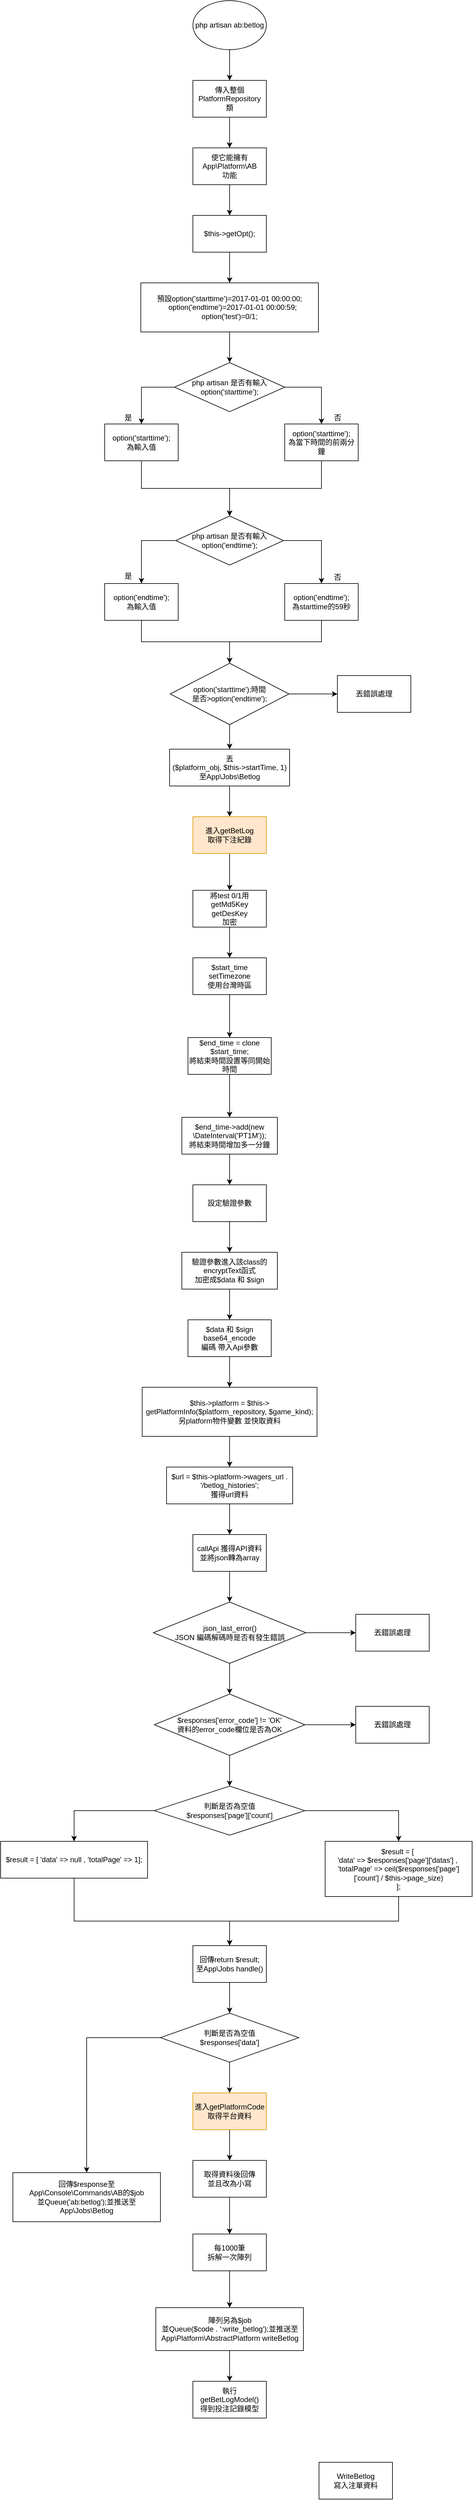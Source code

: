 <mxfile version="13.0.2" type="github" pages="2">
  <diagram id="6d37e-LvLqj5YfDr0Tey" name="第1頁">
    <mxGraphModel dx="1426" dy="777" grid="1" gridSize="10" guides="1" tooltips="1" connect="1" arrows="1" fold="1" page="1" pageScale="1" pageWidth="827" pageHeight="1169" math="0" shadow="0">
      <root>
        <mxCell id="0" />
        <mxCell id="1" parent="0" />
        <mxCell id="e0qCqslfjd4uPNf4J3jc-40" style="edgeStyle=orthogonalEdgeStyle;rounded=0;orthogonalLoop=1;jettySize=auto;html=1;exitX=0.5;exitY=1;exitDx=0;exitDy=0;entryX=0.5;entryY=0;entryDx=0;entryDy=0;" parent="1" source="e0qCqslfjd4uPNf4J3jc-2" target="e0qCqslfjd4uPNf4J3jc-39" edge="1">
          <mxGeometry relative="1" as="geometry" />
        </mxCell>
        <mxCell id="e0qCqslfjd4uPNf4J3jc-2" value="&lt;span&gt;php artisan ab:betlog&lt;/span&gt;" style="ellipse;whiteSpace=wrap;html=1;" parent="1" vertex="1">
          <mxGeometry x="354" y="50" width="120" height="80" as="geometry" />
        </mxCell>
        <mxCell id="e0qCqslfjd4uPNf4J3jc-10" style="edgeStyle=orthogonalEdgeStyle;rounded=0;orthogonalLoop=1;jettySize=auto;html=1;exitX=0.5;exitY=1;exitDx=0;exitDy=0;entryX=0.5;entryY=0;entryDx=0;entryDy=0;" parent="1" source="e0qCqslfjd4uPNf4J3jc-4" target="e0qCqslfjd4uPNf4J3jc-6" edge="1">
          <mxGeometry relative="1" as="geometry" />
        </mxCell>
        <mxCell id="e0qCqslfjd4uPNf4J3jc-4" value="$this-&amp;gt;getOpt();" style="rounded=0;whiteSpace=wrap;html=1;" parent="1" vertex="1">
          <mxGeometry x="354" y="400" width="120" height="60" as="geometry" />
        </mxCell>
        <mxCell id="e0qCqslfjd4uPNf4J3jc-9" style="edgeStyle=orthogonalEdgeStyle;rounded=0;orthogonalLoop=1;jettySize=auto;html=1;exitX=0.5;exitY=1;exitDx=0;exitDy=0;entryX=0.5;entryY=0;entryDx=0;entryDy=0;" parent="1" source="e0qCqslfjd4uPNf4J3jc-6" target="e0qCqslfjd4uPNf4J3jc-8" edge="1">
          <mxGeometry relative="1" as="geometry" />
        </mxCell>
        <mxCell id="e0qCqslfjd4uPNf4J3jc-6" value="&lt;span&gt;預設option(&#39;starttime&#39;)=2017-01-01 00:00:00;&lt;br&gt;&lt;/span&gt;&lt;div&gt;&amp;nbsp; &amp;nbsp;option(&#39;endtime&#39;)=2017-01-01 00:00:59;&lt;/div&gt;&lt;div&gt;&lt;span&gt;option(&#39;test&#39;)=0/1;&lt;/span&gt;&lt;/div&gt;" style="rounded=0;whiteSpace=wrap;html=1;" parent="1" vertex="1">
          <mxGeometry x="269" y="510" width="290" height="80" as="geometry" />
        </mxCell>
        <mxCell id="e0qCqslfjd4uPNf4J3jc-12" style="edgeStyle=orthogonalEdgeStyle;rounded=0;orthogonalLoop=1;jettySize=auto;html=1;exitX=0;exitY=0.5;exitDx=0;exitDy=0;entryX=0.5;entryY=0;entryDx=0;entryDy=0;" parent="1" source="e0qCqslfjd4uPNf4J3jc-8" target="e0qCqslfjd4uPNf4J3jc-11" edge="1">
          <mxGeometry relative="1" as="geometry" />
        </mxCell>
        <mxCell id="e0qCqslfjd4uPNf4J3jc-14" style="edgeStyle=orthogonalEdgeStyle;rounded=0;orthogonalLoop=1;jettySize=auto;html=1;exitX=1;exitY=0.5;exitDx=0;exitDy=0;entryX=0.5;entryY=0;entryDx=0;entryDy=0;" parent="1" source="e0qCqslfjd4uPNf4J3jc-8" target="e0qCqslfjd4uPNf4J3jc-13" edge="1">
          <mxGeometry relative="1" as="geometry" />
        </mxCell>
        <mxCell id="e0qCqslfjd4uPNf4J3jc-8" value="php artisan 是否有輸入&lt;br&gt;option(&#39;starttime&#39;);" style="rhombus;whiteSpace=wrap;html=1;" parent="1" vertex="1">
          <mxGeometry x="324" y="640" width="180" height="80" as="geometry" />
        </mxCell>
        <mxCell id="e0qCqslfjd4uPNf4J3jc-18" style="edgeStyle=orthogonalEdgeStyle;rounded=0;orthogonalLoop=1;jettySize=auto;html=1;exitX=0.5;exitY=1;exitDx=0;exitDy=0;" parent="1" source="e0qCqslfjd4uPNf4J3jc-11" target="e0qCqslfjd4uPNf4J3jc-17" edge="1">
          <mxGeometry relative="1" as="geometry" />
        </mxCell>
        <mxCell id="e0qCqslfjd4uPNf4J3jc-11" value="&lt;span&gt;option(&#39;starttime&#39;);&lt;br&gt;為輸入值&lt;br&gt;&lt;/span&gt;" style="rounded=0;whiteSpace=wrap;html=1;" parent="1" vertex="1">
          <mxGeometry x="210" y="740" width="120" height="60" as="geometry" />
        </mxCell>
        <mxCell id="e0qCqslfjd4uPNf4J3jc-19" style="edgeStyle=orthogonalEdgeStyle;rounded=0;orthogonalLoop=1;jettySize=auto;html=1;exitX=0.5;exitY=1;exitDx=0;exitDy=0;entryX=0.5;entryY=0;entryDx=0;entryDy=0;" parent="1" source="e0qCqslfjd4uPNf4J3jc-13" target="e0qCqslfjd4uPNf4J3jc-17" edge="1">
          <mxGeometry relative="1" as="geometry" />
        </mxCell>
        <mxCell id="e0qCqslfjd4uPNf4J3jc-13" value="&lt;span&gt;option(&#39;starttime&#39;);&lt;/span&gt;&lt;br&gt;&lt;span&gt;為當下時間的前兩分鐘&lt;/span&gt;" style="rounded=0;whiteSpace=wrap;html=1;" parent="1" vertex="1">
          <mxGeometry x="504" y="740" width="120" height="60" as="geometry" />
        </mxCell>
        <mxCell id="e0qCqslfjd4uPNf4J3jc-21" style="edgeStyle=orthogonalEdgeStyle;rounded=0;orthogonalLoop=1;jettySize=auto;html=1;exitX=0;exitY=0.5;exitDx=0;exitDy=0;entryX=0.5;entryY=0;entryDx=0;entryDy=0;" parent="1" source="e0qCqslfjd4uPNf4J3jc-17" target="e0qCqslfjd4uPNf4J3jc-20" edge="1">
          <mxGeometry relative="1" as="geometry" />
        </mxCell>
        <mxCell id="e0qCqslfjd4uPNf4J3jc-23" style="edgeStyle=orthogonalEdgeStyle;rounded=0;orthogonalLoop=1;jettySize=auto;html=1;exitX=1;exitY=0.5;exitDx=0;exitDy=0;entryX=0.5;entryY=0;entryDx=0;entryDy=0;" parent="1" source="e0qCqslfjd4uPNf4J3jc-17" target="e0qCqslfjd4uPNf4J3jc-22" edge="1">
          <mxGeometry relative="1" as="geometry" />
        </mxCell>
        <mxCell id="e0qCqslfjd4uPNf4J3jc-17" value="&lt;span&gt;php artisan 是否有輸入&lt;/span&gt;&lt;br&gt;option(&#39;endtime&#39;);" style="rhombus;whiteSpace=wrap;html=1;" parent="1" vertex="1">
          <mxGeometry x="326" y="890" width="176" height="80" as="geometry" />
        </mxCell>
        <mxCell id="e0qCqslfjd4uPNf4J3jc-25" style="edgeStyle=orthogonalEdgeStyle;rounded=0;orthogonalLoop=1;jettySize=auto;html=1;exitX=0.5;exitY=1;exitDx=0;exitDy=0;entryX=0.5;entryY=0;entryDx=0;entryDy=0;" parent="1" source="e0qCqslfjd4uPNf4J3jc-20" target="e0qCqslfjd4uPNf4J3jc-24" edge="1">
          <mxGeometry relative="1" as="geometry" />
        </mxCell>
        <mxCell id="e0qCqslfjd4uPNf4J3jc-20" value="option(&#39;endtime&#39;);&lt;span&gt;&lt;br&gt;為輸入值&lt;br&gt;&lt;/span&gt;" style="rounded=0;whiteSpace=wrap;html=1;" parent="1" vertex="1">
          <mxGeometry x="210" y="1000" width="120" height="60" as="geometry" />
        </mxCell>
        <mxCell id="e0qCqslfjd4uPNf4J3jc-26" style="edgeStyle=orthogonalEdgeStyle;rounded=0;orthogonalLoop=1;jettySize=auto;html=1;exitX=0.5;exitY=1;exitDx=0;exitDy=0;entryX=0.5;entryY=0;entryDx=0;entryDy=0;" parent="1" source="e0qCqslfjd4uPNf4J3jc-22" target="e0qCqslfjd4uPNf4J3jc-24" edge="1">
          <mxGeometry relative="1" as="geometry" />
        </mxCell>
        <mxCell id="e0qCqslfjd4uPNf4J3jc-22" value="option(&#39;endtime&#39;);&lt;br&gt;&lt;span&gt;為&lt;/span&gt;starttime&lt;span&gt;的59秒&lt;/span&gt;" style="rounded=0;whiteSpace=wrap;html=1;" parent="1" vertex="1">
          <mxGeometry x="504" y="1000" width="120" height="60" as="geometry" />
        </mxCell>
        <mxCell id="e0qCqslfjd4uPNf4J3jc-32" style="edgeStyle=orthogonalEdgeStyle;rounded=0;orthogonalLoop=1;jettySize=auto;html=1;exitX=0.5;exitY=1;exitDx=0;exitDy=0;" parent="1" source="e0qCqslfjd4uPNf4J3jc-24" edge="1">
          <mxGeometry relative="1" as="geometry">
            <mxPoint x="414" y="1270" as="targetPoint" />
          </mxGeometry>
        </mxCell>
        <mxCell id="e0qCqslfjd4uPNf4J3jc-36" style="edgeStyle=orthogonalEdgeStyle;rounded=0;orthogonalLoop=1;jettySize=auto;html=1;exitX=1;exitY=0.5;exitDx=0;exitDy=0;entryX=0;entryY=0.5;entryDx=0;entryDy=0;" parent="1" source="e0qCqslfjd4uPNf4J3jc-24" target="e0qCqslfjd4uPNf4J3jc-35" edge="1">
          <mxGeometry relative="1" as="geometry" />
        </mxCell>
        <mxCell id="e0qCqslfjd4uPNf4J3jc-24" value="&lt;span&gt;option(&#39;starttime&#39;);時間&lt;br&gt;是否&amp;gt;&lt;/span&gt;option(&#39;endtime&#39;);&lt;span&gt;&lt;br&gt;&lt;/span&gt;" style="rhombus;whiteSpace=wrap;html=1;" parent="1" vertex="1">
          <mxGeometry x="317" y="1130" width="194" height="100" as="geometry" />
        </mxCell>
        <mxCell id="e0qCqslfjd4uPNf4J3jc-27" value="是" style="text;html=1;align=center;verticalAlign=middle;resizable=0;points=[];autosize=1;" parent="1" vertex="1">
          <mxGeometry x="233" y="978" width="30" height="20" as="geometry" />
        </mxCell>
        <mxCell id="e0qCqslfjd4uPNf4J3jc-28" value="否" style="text;html=1;align=center;verticalAlign=middle;resizable=0;points=[];autosize=1;" parent="1" vertex="1">
          <mxGeometry x="575" y="980" width="30" height="20" as="geometry" />
        </mxCell>
        <mxCell id="e0qCqslfjd4uPNf4J3jc-29" value="是" style="text;html=1;align=center;verticalAlign=middle;resizable=0;points=[];autosize=1;" parent="1" vertex="1">
          <mxGeometry x="233" y="720" width="30" height="20" as="geometry" />
        </mxCell>
        <mxCell id="e0qCqslfjd4uPNf4J3jc-30" value="否" style="text;html=1;align=center;verticalAlign=middle;resizable=0;points=[];autosize=1;" parent="1" vertex="1">
          <mxGeometry x="575" y="720" width="30" height="20" as="geometry" />
        </mxCell>
        <mxCell id="e0qCqslfjd4uPNf4J3jc-47" style="edgeStyle=orthogonalEdgeStyle;rounded=0;orthogonalLoop=1;jettySize=auto;html=1;exitX=0.5;exitY=1;exitDx=0;exitDy=0;entryX=0.5;entryY=0;entryDx=0;entryDy=0;" parent="1" source="e0qCqslfjd4uPNf4J3jc-33" target="e0qCqslfjd4uPNf4J3jc-46" edge="1">
          <mxGeometry relative="1" as="geometry" />
        </mxCell>
        <mxCell id="e0qCqslfjd4uPNf4J3jc-33" value="丟&lt;br&gt;($platform_obj, $this-&amp;gt;startTime, 1)&lt;br&gt;至App\Jobs\Betlog" style="rounded=0;whiteSpace=wrap;html=1;" parent="1" vertex="1">
          <mxGeometry x="316" y="1270" width="196" height="60" as="geometry" />
        </mxCell>
        <mxCell id="e0qCqslfjd4uPNf4J3jc-35" value="丟錯誤處理" style="rounded=0;whiteSpace=wrap;html=1;" parent="1" vertex="1">
          <mxGeometry x="590" y="1150" width="120" height="60" as="geometry" />
        </mxCell>
        <mxCell id="e0qCqslfjd4uPNf4J3jc-44" style="edgeStyle=orthogonalEdgeStyle;rounded=0;orthogonalLoop=1;jettySize=auto;html=1;exitX=0.5;exitY=1;exitDx=0;exitDy=0;entryX=0.5;entryY=0;entryDx=0;entryDy=0;" parent="1" source="e0qCqslfjd4uPNf4J3jc-39" target="e0qCqslfjd4uPNf4J3jc-43" edge="1">
          <mxGeometry relative="1" as="geometry" />
        </mxCell>
        <mxCell id="e0qCqslfjd4uPNf4J3jc-39" value="傳入整個PlatformRepository&lt;br&gt;類" style="rounded=0;whiteSpace=wrap;html=1;" parent="1" vertex="1">
          <mxGeometry x="354" y="180" width="120" height="60" as="geometry" />
        </mxCell>
        <mxCell id="e0qCqslfjd4uPNf4J3jc-45" style="edgeStyle=orthogonalEdgeStyle;rounded=0;orthogonalLoop=1;jettySize=auto;html=1;exitX=0.5;exitY=1;exitDx=0;exitDy=0;entryX=0.5;entryY=0;entryDx=0;entryDy=0;" parent="1" source="e0qCqslfjd4uPNf4J3jc-43" target="e0qCqslfjd4uPNf4J3jc-4" edge="1">
          <mxGeometry relative="1" as="geometry" />
        </mxCell>
        <mxCell id="e0qCqslfjd4uPNf4J3jc-43" value="使它能擁有App\Platform\AB&lt;br&gt;功能" style="rounded=0;whiteSpace=wrap;html=1;" parent="1" vertex="1">
          <mxGeometry x="354" y="290" width="120" height="60" as="geometry" />
        </mxCell>
        <mxCell id="e0qCqslfjd4uPNf4J3jc-49" style="edgeStyle=orthogonalEdgeStyle;rounded=0;orthogonalLoop=1;jettySize=auto;html=1;exitX=0.5;exitY=1;exitDx=0;exitDy=0;entryX=0.5;entryY=0;entryDx=0;entryDy=0;" parent="1" source="e0qCqslfjd4uPNf4J3jc-46" target="e0qCqslfjd4uPNf4J3jc-48" edge="1">
          <mxGeometry relative="1" as="geometry" />
        </mxCell>
        <mxCell id="e0qCqslfjd4uPNf4J3jc-46" value="進入getBetLog&lt;br&gt;取得下注紀錄" style="rounded=0;whiteSpace=wrap;html=1;fillColor=#ffe6cc;strokeColor=#d79b00;" parent="1" vertex="1">
          <mxGeometry x="354" y="1380" width="120" height="60" as="geometry" />
        </mxCell>
        <mxCell id="e0qCqslfjd4uPNf4J3jc-51" style="edgeStyle=orthogonalEdgeStyle;rounded=0;orthogonalLoop=1;jettySize=auto;html=1;exitX=0.5;exitY=1;exitDx=0;exitDy=0;entryX=0.5;entryY=0;entryDx=0;entryDy=0;" parent="1" source="e0qCqslfjd4uPNf4J3jc-48" target="e0qCqslfjd4uPNf4J3jc-50" edge="1">
          <mxGeometry relative="1" as="geometry" />
        </mxCell>
        <mxCell id="e0qCqslfjd4uPNf4J3jc-48" value="將test 0/1用&lt;br&gt;getMd5Key&lt;br&gt;getDesKey&lt;br&gt;加密" style="rounded=0;whiteSpace=wrap;html=1;" parent="1" vertex="1">
          <mxGeometry x="354" y="1500" width="120" height="60" as="geometry" />
        </mxCell>
        <mxCell id="e0qCqslfjd4uPNf4J3jc-53" style="edgeStyle=orthogonalEdgeStyle;rounded=0;orthogonalLoop=1;jettySize=auto;html=1;exitX=0.5;exitY=1;exitDx=0;exitDy=0;entryX=0.5;entryY=0;entryDx=0;entryDy=0;" parent="1" source="e0qCqslfjd4uPNf4J3jc-50" target="e0qCqslfjd4uPNf4J3jc-52" edge="1">
          <mxGeometry relative="1" as="geometry" />
        </mxCell>
        <mxCell id="e0qCqslfjd4uPNf4J3jc-50" value="$start_time&lt;br&gt;setTimezone&lt;br&gt;使用台灣時區" style="rounded=0;whiteSpace=wrap;html=1;" parent="1" vertex="1">
          <mxGeometry x="354" y="1610" width="120" height="60" as="geometry" />
        </mxCell>
        <mxCell id="e0qCqslfjd4uPNf4J3jc-55" style="edgeStyle=orthogonalEdgeStyle;rounded=0;orthogonalLoop=1;jettySize=auto;html=1;exitX=0.5;exitY=1;exitDx=0;exitDy=0;entryX=0.5;entryY=0;entryDx=0;entryDy=0;" parent="1" source="e0qCqslfjd4uPNf4J3jc-52" target="e0qCqslfjd4uPNf4J3jc-54" edge="1">
          <mxGeometry relative="1" as="geometry" />
        </mxCell>
        <mxCell id="e0qCqslfjd4uPNf4J3jc-52" value="$end_time = clone $start_time;&lt;br&gt;將結束時間設置等同開始時間" style="rounded=0;whiteSpace=wrap;html=1;" parent="1" vertex="1">
          <mxGeometry x="346" y="1740" width="136" height="60" as="geometry" />
        </mxCell>
        <mxCell id="e0qCqslfjd4uPNf4J3jc-57" style="edgeStyle=orthogonalEdgeStyle;rounded=0;orthogonalLoop=1;jettySize=auto;html=1;exitX=0.5;exitY=1;exitDx=0;exitDy=0;entryX=0.5;entryY=0;entryDx=0;entryDy=0;" parent="1" source="e0qCqslfjd4uPNf4J3jc-54" target="e0qCqslfjd4uPNf4J3jc-56" edge="1">
          <mxGeometry relative="1" as="geometry" />
        </mxCell>
        <mxCell id="e0qCqslfjd4uPNf4J3jc-54" value="$end_time-&amp;gt;add(new \DateInterval(&#39;PT1M&#39;));&lt;br&gt;將結束時間增加多一分鐘" style="rounded=0;whiteSpace=wrap;html=1;" parent="1" vertex="1">
          <mxGeometry x="336" y="1870" width="156" height="60" as="geometry" />
        </mxCell>
        <mxCell id="e0qCqslfjd4uPNf4J3jc-59" style="edgeStyle=orthogonalEdgeStyle;rounded=0;orthogonalLoop=1;jettySize=auto;html=1;exitX=0.5;exitY=1;exitDx=0;exitDy=0;entryX=0.5;entryY=0;entryDx=0;entryDy=0;" parent="1" source="e0qCqslfjd4uPNf4J3jc-56" target="e0qCqslfjd4uPNf4J3jc-58" edge="1">
          <mxGeometry relative="1" as="geometry" />
        </mxCell>
        <mxCell id="e0qCqslfjd4uPNf4J3jc-56" value="設定驗證參數" style="rounded=0;whiteSpace=wrap;html=1;" parent="1" vertex="1">
          <mxGeometry x="354" y="1980" width="120" height="60" as="geometry" />
        </mxCell>
        <mxCell id="e0qCqslfjd4uPNf4J3jc-62" style="edgeStyle=orthogonalEdgeStyle;rounded=0;orthogonalLoop=1;jettySize=auto;html=1;exitX=0.5;exitY=1;exitDx=0;exitDy=0;entryX=0.5;entryY=0;entryDx=0;entryDy=0;" parent="1" source="e0qCqslfjd4uPNf4J3jc-58" target="e0qCqslfjd4uPNf4J3jc-61" edge="1">
          <mxGeometry relative="1" as="geometry" />
        </mxCell>
        <mxCell id="e0qCqslfjd4uPNf4J3jc-58" value="驗證參數進入該class的encryptText函式&lt;br&gt;加密成$data 和 $sign" style="rounded=0;whiteSpace=wrap;html=1;" parent="1" vertex="1">
          <mxGeometry x="336" y="2090" width="156" height="60" as="geometry" />
        </mxCell>
        <mxCell id="e0qCqslfjd4uPNf4J3jc-74" style="edgeStyle=orthogonalEdgeStyle;rounded=0;orthogonalLoop=1;jettySize=auto;html=1;exitX=0.5;exitY=1;exitDx=0;exitDy=0;entryX=0.5;entryY=0;entryDx=0;entryDy=0;" parent="1" source="e0qCqslfjd4uPNf4J3jc-61" target="e0qCqslfjd4uPNf4J3jc-73" edge="1">
          <mxGeometry relative="1" as="geometry" />
        </mxCell>
        <mxCell id="e0qCqslfjd4uPNf4J3jc-61" value="$data 和 $sign&lt;br&gt;base64_encode&lt;br&gt;編碼 帶入Api參數" style="rounded=0;whiteSpace=wrap;html=1;" parent="1" vertex="1">
          <mxGeometry x="346" y="2200" width="136" height="60" as="geometry" />
        </mxCell>
        <mxCell id="e0qCqslfjd4uPNf4J3jc-81" style="edgeStyle=orthogonalEdgeStyle;rounded=0;orthogonalLoop=1;jettySize=auto;html=1;exitX=0.5;exitY=1;exitDx=0;exitDy=0;entryX=0.5;entryY=0;entryDx=0;entryDy=0;" parent="1" source="e0qCqslfjd4uPNf4J3jc-63" target="e0qCqslfjd4uPNf4J3jc-80" edge="1">
          <mxGeometry relative="1" as="geometry" />
        </mxCell>
        <mxCell id="e0qCqslfjd4uPNf4J3jc-63" value="callApi 獲得API資料&lt;br&gt;並將json轉為array" style="rounded=0;whiteSpace=wrap;html=1;" parent="1" vertex="1">
          <mxGeometry x="354" y="2550" width="120" height="60" as="geometry" />
        </mxCell>
        <mxCell id="NhlmIAI5MG-4_h62vgC7-8" style="edgeStyle=orthogonalEdgeStyle;rounded=0;orthogonalLoop=1;jettySize=auto;html=1;exitX=0.5;exitY=1;exitDx=0;exitDy=0;entryX=0.5;entryY=0;entryDx=0;entryDy=0;" edge="1" parent="1" source="e0qCqslfjd4uPNf4J3jc-67" target="NhlmIAI5MG-4_h62vgC7-6">
          <mxGeometry relative="1" as="geometry" />
        </mxCell>
        <mxCell id="e0qCqslfjd4uPNf4J3jc-67" value="每1000筆&lt;br&gt;拆解一次陣列" style="rounded=0;whiteSpace=wrap;html=1;" parent="1" vertex="1">
          <mxGeometry x="354" y="3690" width="120" height="60" as="geometry" />
        </mxCell>
        <mxCell id="e0qCqslfjd4uPNf4J3jc-69" value="WriteBetlog&lt;br&gt;寫入注單資料" style="rounded=0;whiteSpace=wrap;html=1;" parent="1" vertex="1">
          <mxGeometry x="560" y="4062" width="120" height="60" as="geometry" />
        </mxCell>
        <mxCell id="e0qCqslfjd4uPNf4J3jc-77" style="edgeStyle=orthogonalEdgeStyle;rounded=0;orthogonalLoop=1;jettySize=auto;html=1;exitX=0.5;exitY=1;exitDx=0;exitDy=0;entryX=0.5;entryY=0;entryDx=0;entryDy=0;" parent="1" source="e0qCqslfjd4uPNf4J3jc-73" target="e0qCqslfjd4uPNf4J3jc-76" edge="1">
          <mxGeometry relative="1" as="geometry" />
        </mxCell>
        <mxCell id="e0qCqslfjd4uPNf4J3jc-73" value="$this-&amp;gt;platform = $this-&amp;gt;&lt;br&gt;getPlatformInfo($platform_repository, $game_kind);&lt;br&gt;另platform物件變數 並快取資料" style="rounded=0;whiteSpace=wrap;html=1;" parent="1" vertex="1">
          <mxGeometry x="271.25" y="2310" width="285.5" height="80" as="geometry" />
        </mxCell>
        <mxCell id="e0qCqslfjd4uPNf4J3jc-78" style="edgeStyle=orthogonalEdgeStyle;rounded=0;orthogonalLoop=1;jettySize=auto;html=1;exitX=0.5;exitY=1;exitDx=0;exitDy=0;entryX=0.5;entryY=0;entryDx=0;entryDy=0;" parent="1" source="e0qCqslfjd4uPNf4J3jc-76" target="e0qCqslfjd4uPNf4J3jc-63" edge="1">
          <mxGeometry relative="1" as="geometry" />
        </mxCell>
        <mxCell id="e0qCqslfjd4uPNf4J3jc-76" value="$url = $this-&amp;gt;platform-&amp;gt;wagers_url . &#39;/betlog_histories&#39;;&lt;br&gt;獲得url資料" style="rounded=0;whiteSpace=wrap;html=1;" parent="1" vertex="1">
          <mxGeometry x="311" y="2440" width="206" height="60" as="geometry" />
        </mxCell>
        <mxCell id="e0qCqslfjd4uPNf4J3jc-83" style="edgeStyle=orthogonalEdgeStyle;rounded=0;orthogonalLoop=1;jettySize=auto;html=1;exitX=1;exitY=0.5;exitDx=0;exitDy=0;entryX=0;entryY=0.5;entryDx=0;entryDy=0;" parent="1" source="e0qCqslfjd4uPNf4J3jc-80" target="e0qCqslfjd4uPNf4J3jc-82" edge="1">
          <mxGeometry relative="1" as="geometry" />
        </mxCell>
        <mxCell id="e0qCqslfjd4uPNf4J3jc-88" style="edgeStyle=orthogonalEdgeStyle;rounded=0;orthogonalLoop=1;jettySize=auto;html=1;exitX=0.5;exitY=1;exitDx=0;exitDy=0;entryX=0.5;entryY=0;entryDx=0;entryDy=0;" parent="1" source="e0qCqslfjd4uPNf4J3jc-80" target="e0qCqslfjd4uPNf4J3jc-87" edge="1">
          <mxGeometry relative="1" as="geometry" />
        </mxCell>
        <mxCell id="e0qCqslfjd4uPNf4J3jc-80" value="&lt;font style=&quot;font-size: 12px&quot;&gt;json_last_error()&lt;br&gt;JSON 編碼解碼時是否有發生錯誤&lt;/font&gt;" style="rhombus;whiteSpace=wrap;html=1;" parent="1" vertex="1">
          <mxGeometry x="289.5" y="2660" width="249" height="100" as="geometry" />
        </mxCell>
        <mxCell id="e0qCqslfjd4uPNf4J3jc-82" value="&lt;span&gt;丟錯誤處理&lt;/span&gt;" style="rounded=0;whiteSpace=wrap;html=1;" parent="1" vertex="1">
          <mxGeometry x="620" y="2680" width="120" height="60" as="geometry" />
        </mxCell>
        <mxCell id="e0qCqslfjd4uPNf4J3jc-90" style="edgeStyle=orthogonalEdgeStyle;rounded=0;orthogonalLoop=1;jettySize=auto;html=1;exitX=1;exitY=0.5;exitDx=0;exitDy=0;entryX=0;entryY=0.5;entryDx=0;entryDy=0;" parent="1" source="e0qCqslfjd4uPNf4J3jc-87" target="e0qCqslfjd4uPNf4J3jc-89" edge="1">
          <mxGeometry relative="1" as="geometry" />
        </mxCell>
        <mxCell id="e0qCqslfjd4uPNf4J3jc-92" style="edgeStyle=orthogonalEdgeStyle;rounded=0;orthogonalLoop=1;jettySize=auto;html=1;exitX=0.5;exitY=1;exitDx=0;exitDy=0;entryX=0.5;entryY=0;entryDx=0;entryDy=0;" parent="1" source="e0qCqslfjd4uPNf4J3jc-87" target="e0qCqslfjd4uPNf4J3jc-91" edge="1">
          <mxGeometry relative="1" as="geometry" />
        </mxCell>
        <mxCell id="e0qCqslfjd4uPNf4J3jc-87" value="$responses[&#39;error_code&#39;] != &#39;OK&#39;&lt;br&gt;資料的error_code欄位是否為OK" style="rhombus;whiteSpace=wrap;html=1;" parent="1" vertex="1">
          <mxGeometry x="291" y="2810" width="246" height="100" as="geometry" />
        </mxCell>
        <mxCell id="e0qCqslfjd4uPNf4J3jc-89" value="&lt;span&gt;丟錯誤處理&lt;/span&gt;" style="rounded=0;whiteSpace=wrap;html=1;" parent="1" vertex="1">
          <mxGeometry x="620" y="2830" width="120" height="60" as="geometry" />
        </mxCell>
        <mxCell id="e0qCqslfjd4uPNf4J3jc-94" style="edgeStyle=orthogonalEdgeStyle;rounded=0;orthogonalLoop=1;jettySize=auto;html=1;exitX=0;exitY=0.5;exitDx=0;exitDy=0;entryX=0.5;entryY=0;entryDx=0;entryDy=0;" parent="1" source="e0qCqslfjd4uPNf4J3jc-91" target="e0qCqslfjd4uPNf4J3jc-93" edge="1">
          <mxGeometry relative="1" as="geometry" />
        </mxCell>
        <mxCell id="e0qCqslfjd4uPNf4J3jc-96" style="edgeStyle=orthogonalEdgeStyle;rounded=0;orthogonalLoop=1;jettySize=auto;html=1;exitX=1;exitY=0.5;exitDx=0;exitDy=0;entryX=0.5;entryY=0;entryDx=0;entryDy=0;" parent="1" source="e0qCqslfjd4uPNf4J3jc-91" target="e0qCqslfjd4uPNf4J3jc-95" edge="1">
          <mxGeometry relative="1" as="geometry" />
        </mxCell>
        <mxCell id="e0qCqslfjd4uPNf4J3jc-91" value="判斷是否為空值&lt;br&gt;$responses[&#39;page&#39;][&#39;count&#39;]" style="rhombus;whiteSpace=wrap;html=1;" parent="1" vertex="1">
          <mxGeometry x="291" y="2960" width="246" height="80" as="geometry" />
        </mxCell>
        <mxCell id="e0qCqslfjd4uPNf4J3jc-100" style="edgeStyle=orthogonalEdgeStyle;rounded=0;orthogonalLoop=1;jettySize=auto;html=1;exitX=0.5;exitY=1;exitDx=0;exitDy=0;entryX=0.5;entryY=0;entryDx=0;entryDy=0;" parent="1" edge="1">
          <mxGeometry relative="1" as="geometry">
            <mxPoint x="160" y="3110" as="sourcePoint" />
            <mxPoint x="414" y="3220" as="targetPoint" />
            <Array as="points">
              <mxPoint x="160" y="3180" />
              <mxPoint x="414" y="3180" />
            </Array>
          </mxGeometry>
        </mxCell>
        <mxCell id="e0qCqslfjd4uPNf4J3jc-93" value="&lt;div&gt;$result = [&amp;nbsp;&lt;span&gt;&#39;data&#39; =&amp;gt; null ,&amp;nbsp;&lt;/span&gt;&lt;span&gt;&#39;totalPage&#39; =&amp;gt; 1&lt;/span&gt;&lt;span&gt;];&lt;/span&gt;&lt;/div&gt;" style="rounded=0;whiteSpace=wrap;html=1;" parent="1" vertex="1">
          <mxGeometry x="40" y="3050" width="240" height="60" as="geometry" />
        </mxCell>
        <mxCell id="e0qCqslfjd4uPNf4J3jc-102" style="edgeStyle=orthogonalEdgeStyle;rounded=0;orthogonalLoop=1;jettySize=auto;html=1;exitX=0.5;exitY=1;exitDx=0;exitDy=0;" parent="1" source="e0qCqslfjd4uPNf4J3jc-95" target="e0qCqslfjd4uPNf4J3jc-97" edge="1">
          <mxGeometry relative="1" as="geometry" />
        </mxCell>
        <mxCell id="e0qCqslfjd4uPNf4J3jc-95" value="&lt;div&gt;$result = [&amp;nbsp;&lt;/div&gt;&lt;div&gt;&lt;span&gt;&#39;data&#39; =&amp;gt; $responses[&#39;page&#39;][&#39;datas&#39;]&lt;/span&gt;&lt;span&gt;&amp;nbsp;,&amp;nbsp;&lt;/span&gt;&lt;/div&gt;&#39;totalPage&#39; =&amp;gt; ceil($responses[&#39;page&#39;][&#39;count&#39;] / $this-&amp;gt;page_size)&lt;div&gt;&lt;span&gt;];&lt;/span&gt;&lt;/div&gt;" style="rounded=0;whiteSpace=wrap;html=1;" parent="1" vertex="1">
          <mxGeometry x="570" y="3050" width="240" height="90" as="geometry" />
        </mxCell>
        <mxCell id="e0qCqslfjd4uPNf4J3jc-104" style="edgeStyle=orthogonalEdgeStyle;rounded=0;orthogonalLoop=1;jettySize=auto;html=1;exitX=0.5;exitY=1;exitDx=0;exitDy=0;entryX=0.5;entryY=0;entryDx=0;entryDy=0;" parent="1" source="e0qCqslfjd4uPNf4J3jc-97" target="e0qCqslfjd4uPNf4J3jc-103" edge="1">
          <mxGeometry relative="1" as="geometry" />
        </mxCell>
        <mxCell id="e0qCqslfjd4uPNf4J3jc-97" value="&lt;div&gt;回傳return $result;&lt;/div&gt;&lt;div&gt;至App\Jobs&amp;nbsp;handle()&lt;br&gt;&lt;/div&gt;" style="rounded=0;whiteSpace=wrap;html=1;" parent="1" vertex="1">
          <mxGeometry x="354" y="3220" width="120" height="60" as="geometry" />
        </mxCell>
        <mxCell id="e0qCqslfjd4uPNf4J3jc-106" style="edgeStyle=orthogonalEdgeStyle;rounded=0;orthogonalLoop=1;jettySize=auto;html=1;exitX=0;exitY=0.5;exitDx=0;exitDy=0;" parent="1" source="e0qCqslfjd4uPNf4J3jc-103" target="e0qCqslfjd4uPNf4J3jc-105" edge="1">
          <mxGeometry relative="1" as="geometry" />
        </mxCell>
        <mxCell id="NhlmIAI5MG-4_h62vgC7-2" style="edgeStyle=orthogonalEdgeStyle;rounded=0;orthogonalLoop=1;jettySize=auto;html=1;exitX=0.5;exitY=1;exitDx=0;exitDy=0;entryX=0.5;entryY=0;entryDx=0;entryDy=0;" edge="1" parent="1" source="e0qCqslfjd4uPNf4J3jc-103" target="NhlmIAI5MG-4_h62vgC7-1">
          <mxGeometry relative="1" as="geometry" />
        </mxCell>
        <mxCell id="e0qCqslfjd4uPNf4J3jc-103" value="&lt;span&gt;判斷是否為空值&lt;/span&gt;&lt;br&gt;&lt;span&gt;$responses[&#39;data&#39;]&lt;/span&gt;" style="rhombus;whiteSpace=wrap;html=1;" parent="1" vertex="1">
          <mxGeometry x="301" y="3330" width="226" height="80" as="geometry" />
        </mxCell>
        <mxCell id="e0qCqslfjd4uPNf4J3jc-105" value="回傳$response至&lt;br&gt;App\Console\Commands\AB的$job&lt;br&gt;並Queue(&#39;ab:betlog&#39;);並推送至&lt;br&gt;App\Jobs\Betlog" style="rounded=0;whiteSpace=wrap;html=1;" parent="1" vertex="1">
          <mxGeometry x="60" y="3590" width="241" height="80" as="geometry" />
        </mxCell>
        <mxCell id="NhlmIAI5MG-4_h62vgC7-4" style="edgeStyle=orthogonalEdgeStyle;rounded=0;orthogonalLoop=1;jettySize=auto;html=1;exitX=0.5;exitY=1;exitDx=0;exitDy=0;entryX=0.5;entryY=0;entryDx=0;entryDy=0;" edge="1" parent="1" source="NhlmIAI5MG-4_h62vgC7-1" target="NhlmIAI5MG-4_h62vgC7-3">
          <mxGeometry relative="1" as="geometry" />
        </mxCell>
        <mxCell id="NhlmIAI5MG-4_h62vgC7-1" value="進入getPlatformCode&lt;br&gt;取得平台資料" style="rounded=0;whiteSpace=wrap;html=1;fillColor=#ffe6cc;strokeColor=#d79b00;" vertex="1" parent="1">
          <mxGeometry x="354" y="3460" width="120" height="60" as="geometry" />
        </mxCell>
        <mxCell id="NhlmIAI5MG-4_h62vgC7-5" style="edgeStyle=orthogonalEdgeStyle;rounded=0;orthogonalLoop=1;jettySize=auto;html=1;exitX=0.5;exitY=1;exitDx=0;exitDy=0;entryX=0.5;entryY=0;entryDx=0;entryDy=0;" edge="1" parent="1" source="NhlmIAI5MG-4_h62vgC7-3" target="e0qCqslfjd4uPNf4J3jc-67">
          <mxGeometry relative="1" as="geometry" />
        </mxCell>
        <mxCell id="NhlmIAI5MG-4_h62vgC7-3" value="取得資料後回傳&lt;br&gt;並且改為小寫" style="rounded=0;whiteSpace=wrap;html=1;" vertex="1" parent="1">
          <mxGeometry x="354" y="3570" width="120" height="60" as="geometry" />
        </mxCell>
        <mxCell id="NhlmIAI5MG-4_h62vgC7-10" style="edgeStyle=orthogonalEdgeStyle;rounded=0;orthogonalLoop=1;jettySize=auto;html=1;exitX=0.5;exitY=1;exitDx=0;exitDy=0;entryX=0.5;entryY=0;entryDx=0;entryDy=0;" edge="1" parent="1" source="NhlmIAI5MG-4_h62vgC7-6" target="NhlmIAI5MG-4_h62vgC7-9">
          <mxGeometry relative="1" as="geometry" />
        </mxCell>
        <mxCell id="NhlmIAI5MG-4_h62vgC7-6" value="陣列另為$job&lt;br&gt;並Queue($code . &#39;:write_betlog&#39;);並推送至&lt;br&gt;App\Platform\AbstractPlatform writeBetlog" style="rounded=0;whiteSpace=wrap;html=1;" vertex="1" parent="1">
          <mxGeometry x="293.5" y="3810" width="241" height="70" as="geometry" />
        </mxCell>
        <mxCell id="NhlmIAI5MG-4_h62vgC7-9" value="執行getBetLogModel()&lt;br&gt;得到投注記錄模型" style="rounded=0;whiteSpace=wrap;html=1;" vertex="1" parent="1">
          <mxGeometry x="354" y="3930" width="120" height="60" as="geometry" />
        </mxCell>
      </root>
    </mxGraphModel>
  </diagram>
  <diagram id="H8lZ_ONA0fqVO8h-JpI6" name="第2頁">
    <mxGraphModel dx="1426" dy="777" grid="1" gridSize="10" guides="1" tooltips="1" connect="1" arrows="1" fold="1" page="1" pageScale="1" pageWidth="827" pageHeight="1169" math="0" shadow="0">
      <root>
        <mxCell id="7vazOF4FCSyLsT4ZdU_N-0" />
        <mxCell id="7vazOF4FCSyLsT4ZdU_N-1" parent="7vazOF4FCSyLsT4ZdU_N-0" />
        <mxCell id="C4LGc7bmyDlZmG09r5n--0" value="&lt;span style=&quot;font-family: &amp;#34;helvetica&amp;#34; ; font-size: 12px ; font-style: normal ; font-weight: 400 ; letter-spacing: normal ; text-align: center ; text-indent: 0px ; text-transform: none ; word-spacing: 0px ; background-color: rgb(248 , 249 , 250) ; float: none ; display: inline&quot;&gt;呼叫ab:betlog command&lt;/span&gt;" style="ellipse;whiteSpace=wrap;html=1;" vertex="1" parent="7vazOF4FCSyLsT4ZdU_N-1">
          <mxGeometry x="340" y="80" width="120" height="80" as="geometry" />
        </mxCell>
        <mxCell id="mnAm4qC4DDEtjckovun5-0" value="得到&lt;br&gt;starttime&lt;br&gt;&lt;span&gt;endtime&lt;br&gt;&lt;/span&gt;&lt;span&gt;test&lt;/span&gt;" style="rounded=0;whiteSpace=wrap;html=1;" vertex="1" parent="7vazOF4FCSyLsT4ZdU_N-1">
          <mxGeometry x="340" y="200" width="120" height="60" as="geometry" />
        </mxCell>
        <mxCell id="cslCkW5Cqk8Z-X31cT3x-0" value="取得下注紀錄" style="rounded=0;whiteSpace=wrap;html=1;" vertex="1" parent="7vazOF4FCSyLsT4ZdU_N-1">
          <mxGeometry x="340" y="310" width="120" height="60" as="geometry" />
        </mxCell>
        <mxCell id="L4Xa1LejsT2McNCve-0g-0" value="取得api資料" style="rounded=0;whiteSpace=wrap;html=1;" vertex="1" parent="7vazOF4FCSyLsT4ZdU_N-1">
          <mxGeometry x="340" y="420" width="120" height="60" as="geometry" />
        </mxCell>
        <mxCell id="oHF4FzdmnSj7UrRcd5JP-0" value="取得平台資料" style="rounded=0;whiteSpace=wrap;html=1;" vertex="1" parent="7vazOF4FCSyLsT4ZdU_N-1">
          <mxGeometry x="340" y="530" width="120" height="60" as="geometry" />
        </mxCell>
      </root>
    </mxGraphModel>
  </diagram>
</mxfile>
